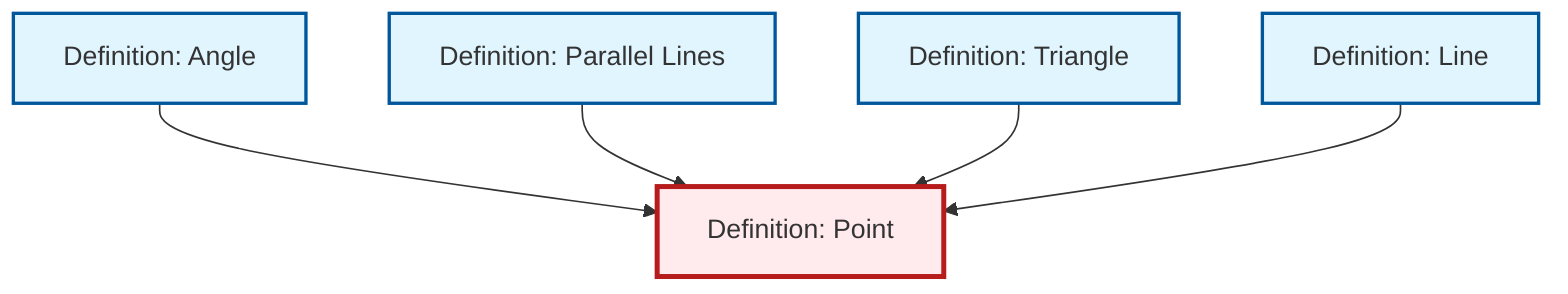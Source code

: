 graph TD
    classDef definition fill:#e1f5fe,stroke:#01579b,stroke-width:2px
    classDef theorem fill:#f3e5f5,stroke:#4a148c,stroke-width:2px
    classDef axiom fill:#fff3e0,stroke:#e65100,stroke-width:2px
    classDef example fill:#e8f5e9,stroke:#1b5e20,stroke-width:2px
    classDef current fill:#ffebee,stroke:#b71c1c,stroke-width:3px
    def-line["Definition: Line"]:::definition
    def-parallel["Definition: Parallel Lines"]:::definition
    def-angle["Definition: Angle"]:::definition
    def-triangle["Definition: Triangle"]:::definition
    def-point["Definition: Point"]:::definition
    def-angle --> def-point
    def-parallel --> def-point
    def-triangle --> def-point
    def-line --> def-point
    class def-point current
